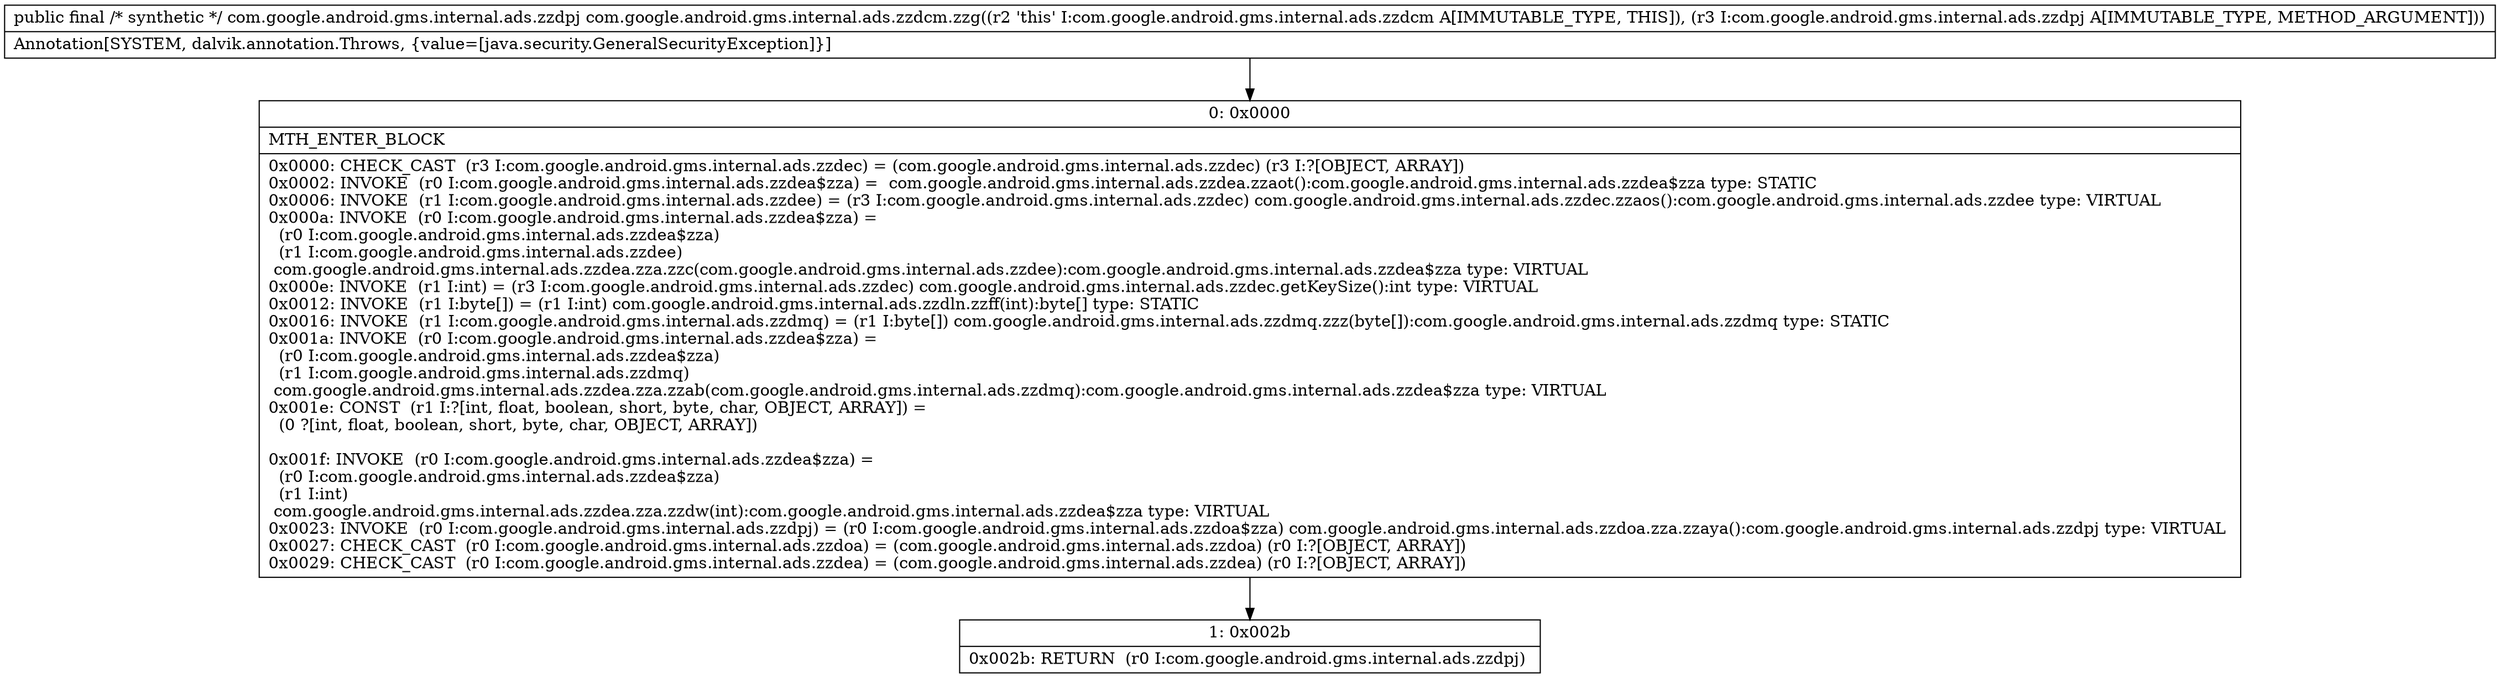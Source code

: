 digraph "CFG forcom.google.android.gms.internal.ads.zzdcm.zzg(Lcom\/google\/android\/gms\/internal\/ads\/zzdpj;)Lcom\/google\/android\/gms\/internal\/ads\/zzdpj;" {
Node_0 [shape=record,label="{0\:\ 0x0000|MTH_ENTER_BLOCK\l|0x0000: CHECK_CAST  (r3 I:com.google.android.gms.internal.ads.zzdec) = (com.google.android.gms.internal.ads.zzdec) (r3 I:?[OBJECT, ARRAY]) \l0x0002: INVOKE  (r0 I:com.google.android.gms.internal.ads.zzdea$zza) =  com.google.android.gms.internal.ads.zzdea.zzaot():com.google.android.gms.internal.ads.zzdea$zza type: STATIC \l0x0006: INVOKE  (r1 I:com.google.android.gms.internal.ads.zzdee) = (r3 I:com.google.android.gms.internal.ads.zzdec) com.google.android.gms.internal.ads.zzdec.zzaos():com.google.android.gms.internal.ads.zzdee type: VIRTUAL \l0x000a: INVOKE  (r0 I:com.google.android.gms.internal.ads.zzdea$zza) = \l  (r0 I:com.google.android.gms.internal.ads.zzdea$zza)\l  (r1 I:com.google.android.gms.internal.ads.zzdee)\l com.google.android.gms.internal.ads.zzdea.zza.zzc(com.google.android.gms.internal.ads.zzdee):com.google.android.gms.internal.ads.zzdea$zza type: VIRTUAL \l0x000e: INVOKE  (r1 I:int) = (r3 I:com.google.android.gms.internal.ads.zzdec) com.google.android.gms.internal.ads.zzdec.getKeySize():int type: VIRTUAL \l0x0012: INVOKE  (r1 I:byte[]) = (r1 I:int) com.google.android.gms.internal.ads.zzdln.zzff(int):byte[] type: STATIC \l0x0016: INVOKE  (r1 I:com.google.android.gms.internal.ads.zzdmq) = (r1 I:byte[]) com.google.android.gms.internal.ads.zzdmq.zzz(byte[]):com.google.android.gms.internal.ads.zzdmq type: STATIC \l0x001a: INVOKE  (r0 I:com.google.android.gms.internal.ads.zzdea$zza) = \l  (r0 I:com.google.android.gms.internal.ads.zzdea$zza)\l  (r1 I:com.google.android.gms.internal.ads.zzdmq)\l com.google.android.gms.internal.ads.zzdea.zza.zzab(com.google.android.gms.internal.ads.zzdmq):com.google.android.gms.internal.ads.zzdea$zza type: VIRTUAL \l0x001e: CONST  (r1 I:?[int, float, boolean, short, byte, char, OBJECT, ARRAY]) = \l  (0 ?[int, float, boolean, short, byte, char, OBJECT, ARRAY])\l \l0x001f: INVOKE  (r0 I:com.google.android.gms.internal.ads.zzdea$zza) = \l  (r0 I:com.google.android.gms.internal.ads.zzdea$zza)\l  (r1 I:int)\l com.google.android.gms.internal.ads.zzdea.zza.zzdw(int):com.google.android.gms.internal.ads.zzdea$zza type: VIRTUAL \l0x0023: INVOKE  (r0 I:com.google.android.gms.internal.ads.zzdpj) = (r0 I:com.google.android.gms.internal.ads.zzdoa$zza) com.google.android.gms.internal.ads.zzdoa.zza.zzaya():com.google.android.gms.internal.ads.zzdpj type: VIRTUAL \l0x0027: CHECK_CAST  (r0 I:com.google.android.gms.internal.ads.zzdoa) = (com.google.android.gms.internal.ads.zzdoa) (r0 I:?[OBJECT, ARRAY]) \l0x0029: CHECK_CAST  (r0 I:com.google.android.gms.internal.ads.zzdea) = (com.google.android.gms.internal.ads.zzdea) (r0 I:?[OBJECT, ARRAY]) \l}"];
Node_1 [shape=record,label="{1\:\ 0x002b|0x002b: RETURN  (r0 I:com.google.android.gms.internal.ads.zzdpj) \l}"];
MethodNode[shape=record,label="{public final \/* synthetic *\/ com.google.android.gms.internal.ads.zzdpj com.google.android.gms.internal.ads.zzdcm.zzg((r2 'this' I:com.google.android.gms.internal.ads.zzdcm A[IMMUTABLE_TYPE, THIS]), (r3 I:com.google.android.gms.internal.ads.zzdpj A[IMMUTABLE_TYPE, METHOD_ARGUMENT]))  | Annotation[SYSTEM, dalvik.annotation.Throws, \{value=[java.security.GeneralSecurityException]\}]\l}"];
MethodNode -> Node_0;
Node_0 -> Node_1;
}

